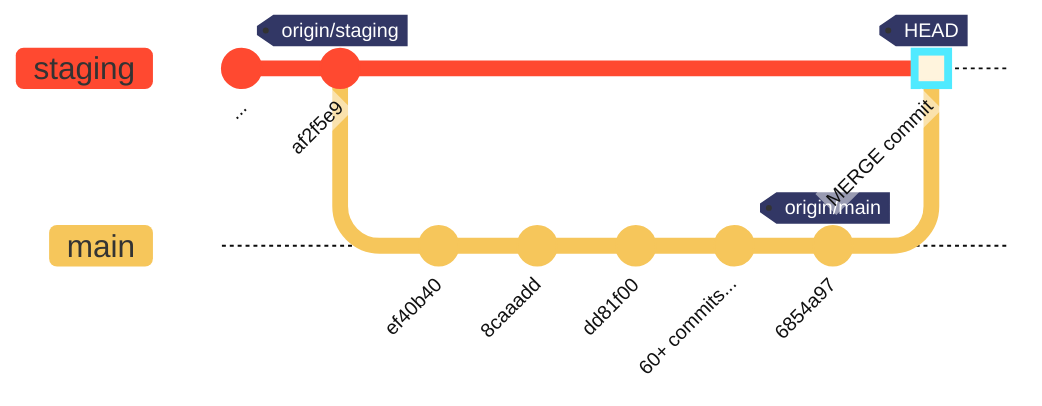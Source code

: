 %%{init: {
	'logLevel': 'debug',
	'theme': 'base',
	'themeVariables': {
		'commitLabelFontSize': '10px',
		'commitLabelColor': '#111111',
		'commitLabelBackground': '#ffffff',
		'tagLabelFontSize': '10px',
		'tagLabelColor': '#ffffff',
		'tagLabelBackground': '#323765',
		'tagLabelBorder': '#323765',
		'git0': '#ff4930',
		'git1': '#f6c65b',
		'git2': '#02ccd5'
  },
	'gitGraph': {
		'showBranches': true,
		'showCommitLabel':true,
		'mainBranchName': 'staging'
	}
}}%%
gitGraph
	commit id: "..."
	commit id: "af2f5e9" tag: "origin/staging"
	branch main
	commit id: "ef40b40"
	commit id: "8caaadd"
	commit id: "dd81f00"
	commit id: "60+ commits..."
	commit id: "6854a97" tag: "origin/main"
	checkout staging
	merge main id: "MERGE commit" tag: "HEAD" type: HIGHLIGHT